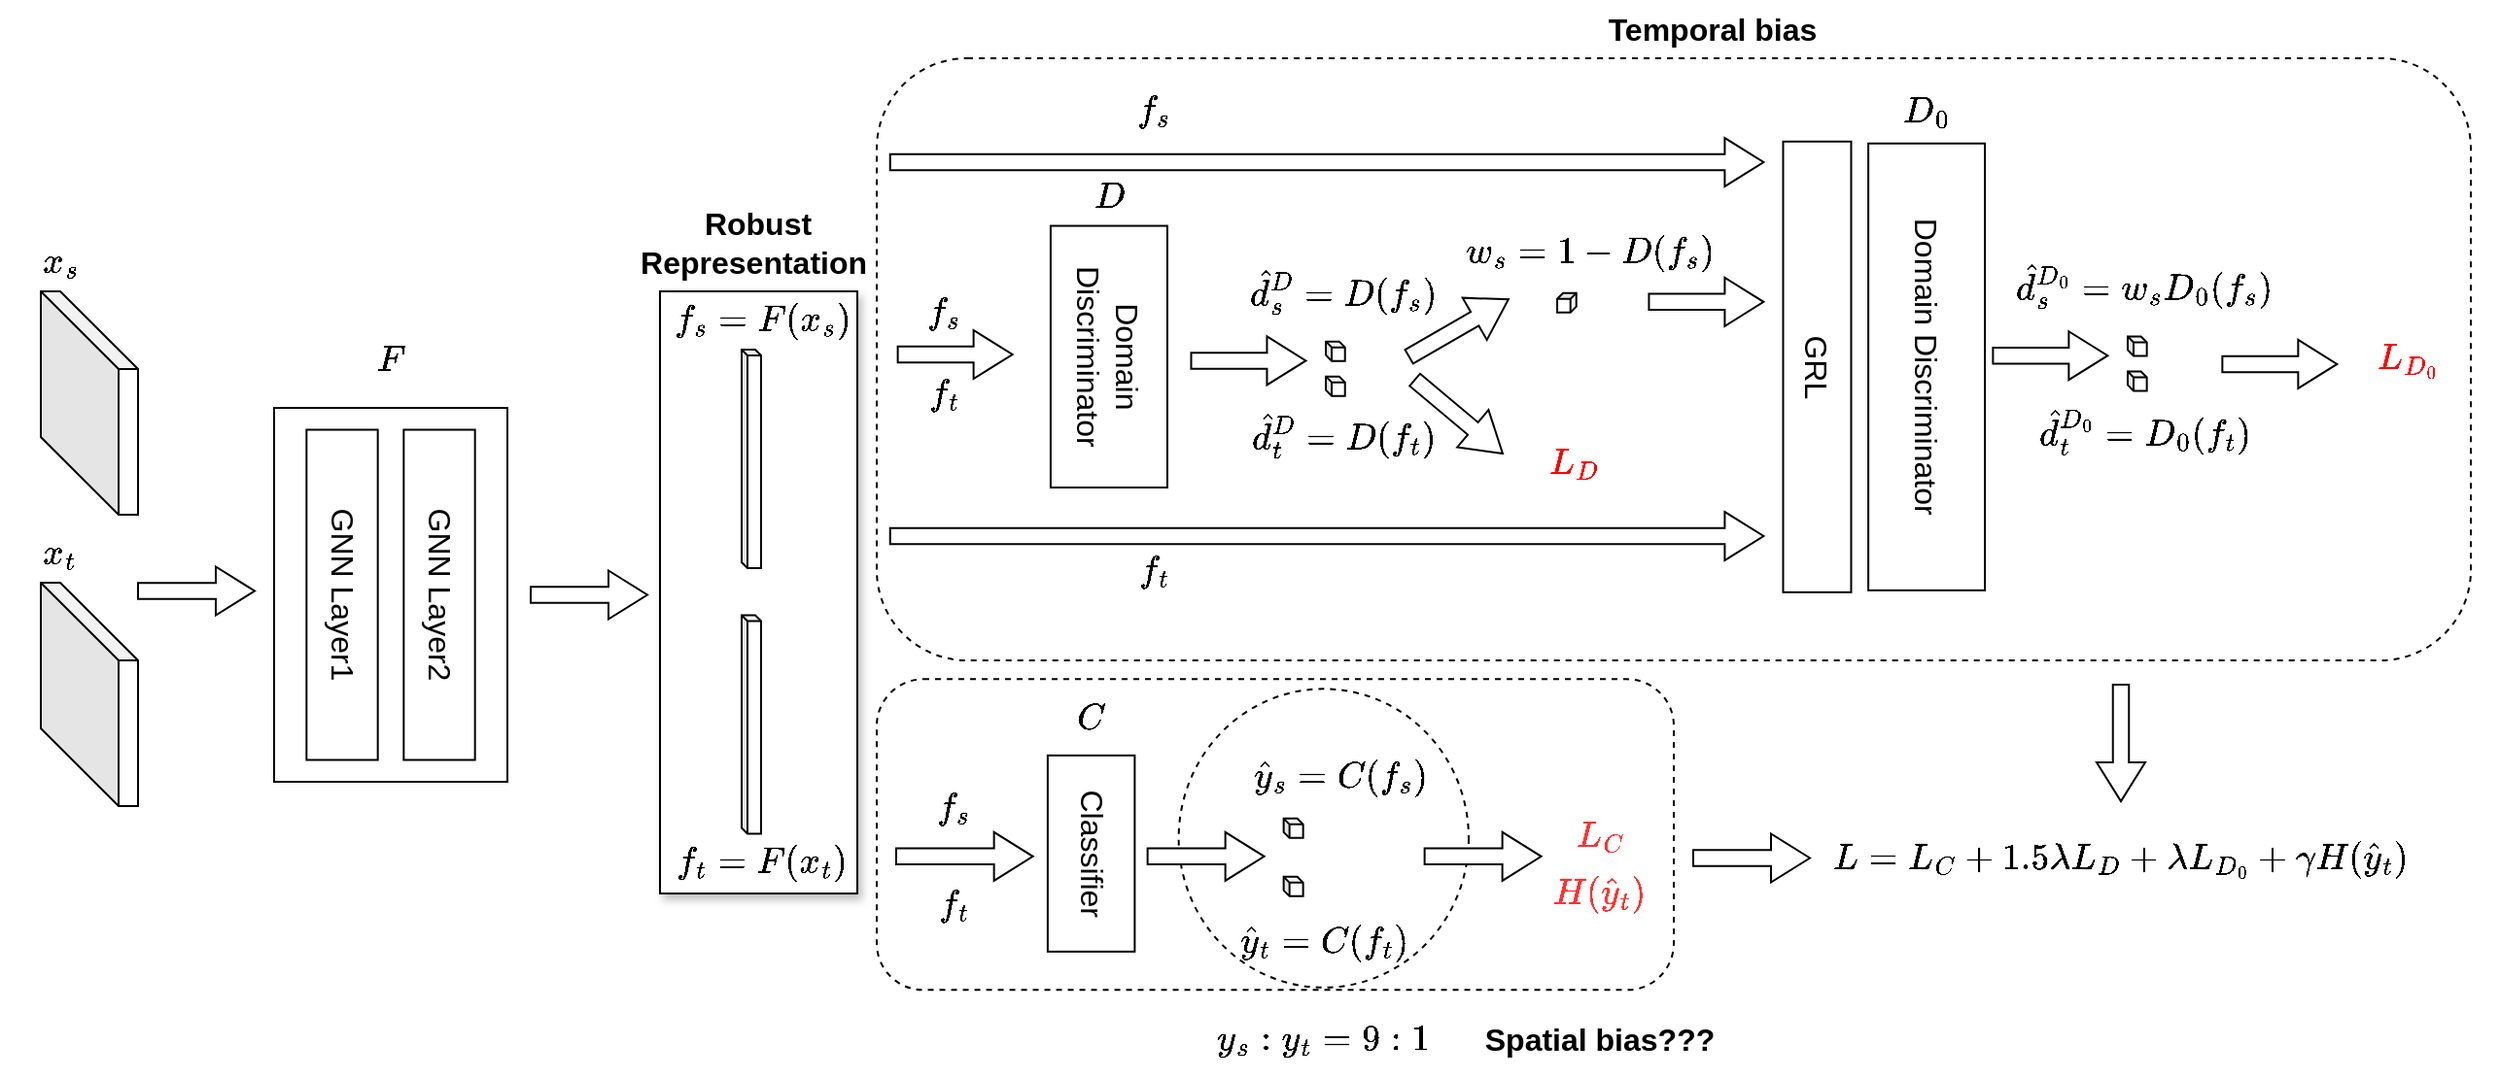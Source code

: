 <mxfile version="20.6.0" type="github">
  <diagram id="PrPMWTKknmVzqEdROyOC" name="第 1 页">
    <mxGraphModel dx="2036" dy="684" grid="1" gridSize="10" guides="1" tooltips="1" connect="1" arrows="1" fold="1" page="1" pageScale="1" pageWidth="827" pageHeight="1169" math="1" shadow="0">
      <root>
        <mxCell id="0" />
        <mxCell id="1" parent="0" />
        <mxCell id="_3P5KTRPBqjQuL4RReXr-8" value="" style="rounded=1;whiteSpace=wrap;html=1;shadow=0;dashed=1;fontColor=#FF0000;container=0;" vertex="1" parent="1">
          <mxGeometry x="360" y="519.68" width="410" height="160" as="geometry" />
        </mxCell>
        <mxCell id="_3P5KTRPBqjQuL4RReXr-16" value="" style="ellipse;whiteSpace=wrap;html=1;shadow=0;dashed=1;fontSize=16;fontColor=#000000;" vertex="1" parent="1">
          <mxGeometry x="515.32" y="524.68" width="149.18" height="153.72" as="geometry" />
        </mxCell>
        <mxCell id="gVNOACa7D2izH39yQ2hB-97" value="" style="rounded=0;whiteSpace=wrap;html=1;shadow=1;fontSize=16;" parent="1" vertex="1">
          <mxGeometry x="248.5" y="320" width="101.5" height="310" as="geometry" />
        </mxCell>
        <mxCell id="gVNOACa7D2izH39yQ2hB-18" value="" style="shape=cube;whiteSpace=wrap;html=1;boundedLbl=1;backgroundOutline=1;darkOpacity=0.05;darkOpacity2=0.1;shadow=0;fontSize=16;size=40;direction=east;" parent="1" vertex="1">
          <mxGeometry x="-70" y="320" width="50" height="115" as="geometry" />
        </mxCell>
        <mxCell id="gVNOACa7D2izH39yQ2hB-23" value="$$x_s$$" style="text;html=1;strokeColor=none;fillColor=none;align=center;verticalAlign=middle;whiteSpace=wrap;rounded=0;shadow=0;fontSize=16;" parent="1" vertex="1">
          <mxGeometry x="-90" y="290" width="60" height="30" as="geometry" />
        </mxCell>
        <mxCell id="gVNOACa7D2izH39yQ2hB-24" value="" style="shape=cube;whiteSpace=wrap;html=1;boundedLbl=1;backgroundOutline=1;darkOpacity=0.05;darkOpacity2=0.1;shadow=0;fontSize=16;size=40;direction=east;" parent="1" vertex="1">
          <mxGeometry x="-70" y="470" width="50" height="115" as="geometry" />
        </mxCell>
        <mxCell id="gVNOACa7D2izH39yQ2hB-25" value="$$x_t$$" style="text;html=1;strokeColor=none;fillColor=none;align=center;verticalAlign=middle;whiteSpace=wrap;rounded=0;shadow=0;fontSize=16;" parent="1" vertex="1">
          <mxGeometry x="-90" y="440" width="60" height="30" as="geometry" />
        </mxCell>
        <mxCell id="gVNOACa7D2izH39yQ2hB-32" value="" style="html=1;shadow=0;dashed=0;align=center;verticalAlign=middle;shape=mxgraph.arrows2.arrow;dy=0.67;dx=20;notch=0;fontSize=16;" parent="1" vertex="1">
          <mxGeometry x="-20" y="461.75" width="60" height="25" as="geometry" />
        </mxCell>
        <mxCell id="gVNOACa7D2izH39yQ2hB-50" value="" style="shape=cube;whiteSpace=wrap;html=1;boundedLbl=1;backgroundOutline=1;darkOpacity=0.05;darkOpacity2=0.1;shadow=0;fontSize=16;size=3;direction=east;" parent="1" vertex="1">
          <mxGeometry x="290.5" y="350" width="10" height="112.5" as="geometry" />
        </mxCell>
        <mxCell id="gVNOACa7D2izH39yQ2hB-51" value="" style="shape=cube;whiteSpace=wrap;html=1;boundedLbl=1;backgroundOutline=1;darkOpacity=0.05;darkOpacity2=0.1;shadow=0;fontSize=16;size=3;direction=east;" parent="1" vertex="1">
          <mxGeometry x="290.5" y="486.75" width="10" height="112.5" as="geometry" />
        </mxCell>
        <mxCell id="gVNOACa7D2izH39yQ2hB-52" value="" style="html=1;shadow=0;dashed=0;align=center;verticalAlign=middle;shape=mxgraph.arrows2.arrow;dy=0.67;dx=20;notch=0;fontSize=16;" parent="1" vertex="1">
          <mxGeometry x="182" y="463.75" width="60" height="25" as="geometry" />
        </mxCell>
        <mxCell id="gVNOACa7D2izH39yQ2hB-54" value="$$f_s = F(x_s)$$" style="text;html=1;strokeColor=none;fillColor=none;align=center;verticalAlign=middle;whiteSpace=wrap;rounded=0;shadow=0;fontSize=16;" parent="1" vertex="1">
          <mxGeometry x="220.5" y="320" width="160" height="30" as="geometry" />
        </mxCell>
        <mxCell id="gVNOACa7D2izH39yQ2hB-55" value="$$f_t = F(x_t)$$" style="text;html=1;strokeColor=none;fillColor=none;align=center;verticalAlign=middle;whiteSpace=wrap;rounded=0;shadow=0;fontSize=16;" parent="1" vertex="1">
          <mxGeometry x="220.5" y="599.25" width="160" height="30" as="geometry" />
        </mxCell>
        <mxCell id="gVNOACa7D2izH39yQ2hB-57" value="$$F$$" style="text;html=1;strokeColor=none;fillColor=none;align=center;verticalAlign=middle;whiteSpace=wrap;rounded=0;shadow=0;fontSize=16;" parent="1" vertex="1">
          <mxGeometry x="80" y="340" width="60" height="30" as="geometry" />
        </mxCell>
        <mxCell id="gVNOACa7D2izH39yQ2hB-56" value="" style="rounded=0;whiteSpace=wrap;html=1;shadow=0;fontSize=16;" parent="1" vertex="1">
          <mxGeometry x="50" y="380" width="120" height="192.5" as="geometry" />
        </mxCell>
        <mxCell id="gVNOACa7D2izH39yQ2hB-47" value="GNN Layer2" style="rounded=0;whiteSpace=wrap;html=1;shadow=0;fontSize=16;rotation=90;container=0;" parent="1" vertex="1">
          <mxGeometry x="50" y="457.917" width="170" height="36.667" as="geometry" />
        </mxCell>
        <mxCell id="gVNOACa7D2izH39yQ2hB-72" value="GNN Layer1" style="rounded=0;whiteSpace=wrap;html=1;shadow=0;fontSize=16;rotation=90;container=0;" parent="1" vertex="1">
          <mxGeometry y="457.917" width="170" height="36.667" as="geometry" />
        </mxCell>
        <mxCell id="_3P5KTRPBqjQuL4RReXr-5" value="$$L = L_C + 1.5\lambda L_D + \lambda L_{D_0} + \gamma H(\hat{y}_t)$$" style="text;html=1;strokeColor=none;fillColor=none;align=center;verticalAlign=middle;whiteSpace=wrap;rounded=0;shadow=0;fontSize=16;" vertex="1" parent="1">
          <mxGeometry x="970" y="596.75" width="60" height="30" as="geometry" />
        </mxCell>
        <mxCell id="_3P5KTRPBqjQuL4RReXr-9" value="" style="group" vertex="1" connectable="0" parent="1">
          <mxGeometry x="360" y="200" width="820" height="310" as="geometry" />
        </mxCell>
        <mxCell id="_3P5KTRPBqjQuL4RReXr-7" value="" style="rounded=1;whiteSpace=wrap;html=1;shadow=0;fontColor=#FF0000;dashed=1;" vertex="1" parent="_3P5KTRPBqjQuL4RReXr-9">
          <mxGeometry width="820" height="310" as="geometry" />
        </mxCell>
        <mxCell id="gVNOACa7D2izH39yQ2hB-62" value="" style="html=1;shadow=0;dashed=0;align=center;verticalAlign=middle;shape=mxgraph.arrows2.arrow;dy=0.67;dx=20;notch=0;fontSize=16;" parent="_3P5KTRPBqjQuL4RReXr-9" vertex="1">
          <mxGeometry x="10.815" y="140" width="58.993" height="25" as="geometry" />
        </mxCell>
        <mxCell id="gVNOACa7D2izH39yQ2hB-63" value="$$f_s$$" style="text;html=1;strokeColor=none;fillColor=none;align=center;verticalAlign=middle;whiteSpace=wrap;rounded=0;shadow=0;fontSize=16;" parent="_3P5KTRPBqjQuL4RReXr-9" vertex="1">
          <mxGeometry x="4.916" y="115.5" width="58.993" height="30" as="geometry" />
        </mxCell>
        <mxCell id="gVNOACa7D2izH39yQ2hB-64" value="$$f_t$$" style="text;html=1;strokeColor=none;fillColor=none;align=center;verticalAlign=middle;whiteSpace=wrap;rounded=0;shadow=0;fontSize=16;" parent="_3P5KTRPBqjQuL4RReXr-9" vertex="1">
          <mxGeometry x="4.916" y="158" width="58.993" height="30" as="geometry" />
        </mxCell>
        <mxCell id="gVNOACa7D2izH39yQ2hB-75" value="$$D$$" style="text;html=1;strokeColor=none;fillColor=none;align=center;verticalAlign=middle;whiteSpace=wrap;rounded=0;shadow=0;fontSize=16;" parent="_3P5KTRPBqjQuL4RReXr-9" vertex="1">
          <mxGeometry x="89.964" y="56" width="58.993" height="30" as="geometry" />
        </mxCell>
        <mxCell id="gVNOACa7D2izH39yQ2hB-76" value="Domain Discriminator" style="rounded=0;whiteSpace=wrap;html=1;shadow=0;fontSize=16;rotation=90;direction=east;" parent="_3P5KTRPBqjQuL4RReXr-9" vertex="1">
          <mxGeometry x="425.024" y="128.9" width="230.062" height="60" as="geometry" />
        </mxCell>
        <mxCell id="gVNOACa7D2izH39yQ2hB-77" value="GRL" style="rounded=0;whiteSpace=wrap;html=1;shadow=0;fontSize=16;rotation=90;direction=east;" parent="_3P5KTRPBqjQuL4RReXr-9" vertex="1">
          <mxGeometry x="367.722" y="141.4" width="232.038" height="35" as="geometry" />
        </mxCell>
        <mxCell id="gVNOACa7D2izH39yQ2hB-78" value="Domain Discriminator" style="rounded=0;whiteSpace=wrap;html=1;shadow=0;fontSize=16;rotation=90;direction=east;" parent="_3P5KTRPBqjQuL4RReXr-9" vertex="1">
          <mxGeometry x="52.11" y="123.63" width="134.7" height="60" as="geometry" />
        </mxCell>
        <mxCell id="gVNOACa7D2izH39yQ2hB-79" value="$$D_0$$" style="text;html=1;strokeColor=none;fillColor=none;align=center;verticalAlign=middle;whiteSpace=wrap;rounded=0;shadow=0;fontSize=16;" parent="_3P5KTRPBqjQuL4RReXr-9" vertex="1">
          <mxGeometry x="510.553" y="11.75" width="58.993" height="30" as="geometry" />
        </mxCell>
        <mxCell id="gVNOACa7D2izH39yQ2hB-82" value="$$w_s = 1 - D(f_s)$$" style="text;html=1;strokeColor=none;fillColor=none;align=center;verticalAlign=middle;whiteSpace=wrap;rounded=0;shadow=0;fontSize=16;" parent="_3P5KTRPBqjQuL4RReXr-9" vertex="1">
          <mxGeometry x="338.225" y="85" width="58.993" height="30" as="geometry" />
        </mxCell>
        <mxCell id="gVNOACa7D2izH39yQ2hB-83" value="" style="html=1;shadow=0;dashed=0;align=center;verticalAlign=middle;shape=mxgraph.arrows2.arrow;dy=0.67;dx=20;notch=0;fontSize=16;" parent="_3P5KTRPBqjQuL4RReXr-9" vertex="1">
          <mxGeometry x="397.218" y="112.92" width="58.993" height="25" as="geometry" />
        </mxCell>
        <mxCell id="gVNOACa7D2izH39yQ2hB-86" value="" style="html=1;shadow=0;dashed=0;align=center;verticalAlign=middle;shape=mxgraph.arrows2.arrow;dy=0.67;dx=20;notch=0;fontSize=16;" parent="_3P5KTRPBqjQuL4RReXr-9" vertex="1">
          <mxGeometry x="6.882" y="41" width="449.329" height="25" as="geometry" />
        </mxCell>
        <mxCell id="gVNOACa7D2izH39yQ2hB-87" value="" style="html=1;shadow=0;dashed=0;align=center;verticalAlign=middle;shape=mxgraph.arrows2.arrow;dy=0.67;dx=20;notch=0;fontSize=16;" parent="_3P5KTRPBqjQuL4RReXr-9" vertex="1">
          <mxGeometry x="6.882" y="233.5" width="449.329" height="25" as="geometry" />
        </mxCell>
        <mxCell id="gVNOACa7D2izH39yQ2hB-88" value="" style="html=1;shadow=0;dashed=0;align=center;verticalAlign=middle;shape=mxgraph.arrows2.arrow;dy=0.67;dx=20;notch=0;fontSize=16;" parent="_3P5KTRPBqjQuL4RReXr-9" vertex="1">
          <mxGeometry x="574.197" y="140.59" width="58.993" height="25" as="geometry" />
        </mxCell>
        <mxCell id="gVNOACa7D2izH39yQ2hB-89" value="" style="shape=cube;whiteSpace=wrap;html=1;boundedLbl=1;backgroundOutline=1;darkOpacity=0.05;darkOpacity2=0.1;shadow=0;fontSize=16;size=3;direction=east;" parent="_3P5KTRPBqjQuL4RReXr-9" vertex="1">
          <mxGeometry x="643.494" y="143.21" width="9.832" height="10" as="geometry" />
        </mxCell>
        <mxCell id="gVNOACa7D2izH39yQ2hB-90" value="$$\hat{d}^{D_0}_s = w_sD_0(f_s)$$" style="text;html=1;strokeColor=none;fillColor=none;align=center;verticalAlign=middle;whiteSpace=wrap;rounded=0;shadow=0;fontSize=16;" parent="_3P5KTRPBqjQuL4RReXr-9" vertex="1">
          <mxGeometry x="623.357" y="101.48" width="58.993" height="30" as="geometry" />
        </mxCell>
        <mxCell id="gVNOACa7D2izH39yQ2hB-91" value="" style="shape=cube;whiteSpace=wrap;html=1;boundedLbl=1;backgroundOutline=1;darkOpacity=0.05;darkOpacity2=0.1;shadow=0;fontSize=16;size=3;direction=east;" parent="_3P5KTRPBqjQuL4RReXr-9" vertex="1">
          <mxGeometry x="643.494" y="161.21" width="9.832" height="10" as="geometry" />
        </mxCell>
        <mxCell id="gVNOACa7D2izH39yQ2hB-92" value="$$\hat{d}^{D_0}_t = D_0(f_t)$$" style="text;html=1;strokeColor=none;fillColor=none;align=center;verticalAlign=middle;whiteSpace=wrap;rounded=0;shadow=0;fontSize=16;" parent="_3P5KTRPBqjQuL4RReXr-9" vertex="1">
          <mxGeometry x="623.357" y="175.79" width="58.993" height="30" as="geometry" />
        </mxCell>
        <mxCell id="gVNOACa7D2izH39yQ2hB-93" value="" style="html=1;shadow=0;dashed=0;align=center;verticalAlign=middle;shape=mxgraph.arrows2.arrow;dy=0.67;dx=20;notch=0;fontSize=16;" parent="_3P5KTRPBqjQuL4RReXr-9" vertex="1">
          <mxGeometry x="692.182" y="144.96" width="58.993" height="25" as="geometry" />
        </mxCell>
        <mxCell id="gVNOACa7D2izH39yQ2hB-94" value="&lt;font color=&quot;#ff0000&quot;&gt;$$L_{D_0}$$&lt;/font&gt;" style="text;html=1;strokeColor=none;fillColor=none;align=center;verticalAlign=middle;whiteSpace=wrap;rounded=0;shadow=0;fontSize=16;" parent="_3P5KTRPBqjQuL4RReXr-9" vertex="1">
          <mxGeometry x="757.792" y="139.96" width="58.993" height="30" as="geometry" />
        </mxCell>
        <mxCell id="gVNOACa7D2izH39yQ2hB-95" value="$$f_s$$" style="text;html=1;strokeColor=none;fillColor=none;align=center;verticalAlign=middle;whiteSpace=wrap;rounded=0;shadow=0;fontSize=16;" parent="_3P5KTRPBqjQuL4RReXr-9" vertex="1">
          <mxGeometry x="113.07" y="11.75" width="58.993" height="30" as="geometry" />
        </mxCell>
        <mxCell id="gVNOACa7D2izH39yQ2hB-96" value="$$f_t$$" style="text;html=1;strokeColor=none;fillColor=none;align=center;verticalAlign=middle;whiteSpace=wrap;rounded=0;shadow=0;fontSize=16;" parent="_3P5KTRPBqjQuL4RReXr-9" vertex="1">
          <mxGeometry x="113.07" y="249.25" width="58.993" height="30" as="geometry" />
        </mxCell>
        <mxCell id="gVNOACa7D2izH39yQ2hB-105" value="" style="html=1;shadow=0;dashed=0;align=center;verticalAlign=middle;shape=mxgraph.arrows2.arrow;dy=0.67;dx=20;notch=0;fontSize=16;" parent="_3P5KTRPBqjQuL4RReXr-9" vertex="1">
          <mxGeometry x="161.739" y="143.2" width="58.993" height="25" as="geometry" />
        </mxCell>
        <mxCell id="gVNOACa7D2izH39yQ2hB-106" value="" style="shape=cube;whiteSpace=wrap;html=1;boundedLbl=1;backgroundOutline=1;darkOpacity=0.05;darkOpacity2=0.1;shadow=0;fontSize=16;size=3;direction=east;" parent="_3P5KTRPBqjQuL4RReXr-9" vertex="1">
          <mxGeometry x="231.035" y="145.82" width="9.832" height="10" as="geometry" />
        </mxCell>
        <mxCell id="gVNOACa7D2izH39yQ2hB-107" value="$$\hat{d}^D_s = D(f_s)$$" style="text;html=1;strokeColor=none;fillColor=none;align=center;verticalAlign=middle;whiteSpace=wrap;rounded=0;shadow=0;fontSize=16;" parent="_3P5KTRPBqjQuL4RReXr-9" vertex="1">
          <mxGeometry x="210.899" y="104.09" width="58.993" height="30" as="geometry" />
        </mxCell>
        <mxCell id="gVNOACa7D2izH39yQ2hB-108" value="" style="shape=cube;whiteSpace=wrap;html=1;boundedLbl=1;backgroundOutline=1;darkOpacity=0.05;darkOpacity2=0.1;shadow=0;fontSize=16;size=3;direction=east;" parent="_3P5KTRPBqjQuL4RReXr-9" vertex="1">
          <mxGeometry x="231.035" y="163.82" width="9.832" height="10" as="geometry" />
        </mxCell>
        <mxCell id="gVNOACa7D2izH39yQ2hB-109" value="$$\hat{d}^D_t = D(f_t)$$" style="text;html=1;strokeColor=none;fillColor=none;align=center;verticalAlign=middle;whiteSpace=wrap;rounded=0;shadow=0;fontSize=16;" parent="_3P5KTRPBqjQuL4RReXr-9" vertex="1">
          <mxGeometry x="210.899" y="178.4" width="58.993" height="30" as="geometry" />
        </mxCell>
        <mxCell id="gVNOACa7D2izH39yQ2hB-110" value="" style="html=1;shadow=0;dashed=0;align=center;verticalAlign=middle;shape=mxgraph.arrows2.arrow;dy=0.67;dx=20;notch=0;fontSize=16;rotation=-30;" parent="_3P5KTRPBqjQuL4RReXr-9" vertex="1">
          <mxGeometry x="269.892" y="126.4" width="58.993" height="25" as="geometry" />
        </mxCell>
        <mxCell id="gVNOACa7D2izH39yQ2hB-111" value="&lt;font color=&quot;#ff0000&quot;&gt;$$L_{D}$$&lt;/font&gt;" style="text;html=1;strokeColor=none;fillColor=none;align=center;verticalAlign=middle;whiteSpace=wrap;rounded=0;shadow=0;fontSize=16;" parent="_3P5KTRPBqjQuL4RReXr-9" vertex="1">
          <mxGeometry x="328.885" y="192.5" width="58.993" height="30" as="geometry" />
        </mxCell>
        <mxCell id="gVNOACa7D2izH39yQ2hB-112" value="" style="shape=cube;whiteSpace=wrap;html=1;boundedLbl=1;backgroundOutline=1;darkOpacity=0.05;darkOpacity2=0.1;shadow=0;fontSize=16;size=3;direction=south;" parent="_3P5KTRPBqjQuL4RReXr-9" vertex="1">
          <mxGeometry x="350.024" y="120.84" width="9.832" height="10" as="geometry" />
        </mxCell>
        <mxCell id="gVNOACa7D2izH39yQ2hB-113" value="" style="html=1;shadow=0;dashed=0;align=center;verticalAlign=middle;shape=mxgraph.arrows2.arrow;dy=0.67;dx=20;notch=0;fontSize=16;rotation=40;" parent="_3P5KTRPBqjQuL4RReXr-9" vertex="1">
          <mxGeometry x="269.892" y="172.03" width="58.993" height="25" as="geometry" />
        </mxCell>
        <mxCell id="_3P5KTRPBqjQuL4RReXr-11" value="" style="html=1;shadow=0;dashed=0;align=center;verticalAlign=middle;shape=mxgraph.arrows2.arrow;dy=0.67;dx=20;notch=0;fontSize=16;" vertex="1" parent="1">
          <mxGeometry x="780" y="599.25" width="60" height="25" as="geometry" />
        </mxCell>
        <mxCell id="_3P5KTRPBqjQuL4RReXr-12" value="" style="html=1;shadow=0;dashed=0;align=center;verticalAlign=middle;shape=mxgraph.arrows2.arrow;dy=0.67;dx=20;notch=0;fontSize=16;rotation=90;" vertex="1" parent="1">
          <mxGeometry x="970" y="540" width="60" height="25" as="geometry" />
        </mxCell>
        <mxCell id="_3P5KTRPBqjQuL4RReXr-13" value="&lt;font style=&quot;font-size: 16px;&quot; color=&quot;#000000&quot;&gt;&lt;b&gt;Temporal bias&lt;/b&gt;&lt;/font&gt;" style="text;html=1;strokeColor=none;fillColor=none;align=center;verticalAlign=middle;whiteSpace=wrap;rounded=0;shadow=0;dashed=1;fontColor=#FF0000;" vertex="1" parent="1">
          <mxGeometry x="700" y="170" width="180" height="30" as="geometry" />
        </mxCell>
        <mxCell id="_3P5KTRPBqjQuL4RReXr-14" value="&lt;b&gt;Spatial bias???&lt;/b&gt;" style="text;html=1;strokeColor=none;fillColor=none;align=center;verticalAlign=middle;whiteSpace=wrap;rounded=0;shadow=0;dashed=1;fontSize=16;fontColor=#000000;" vertex="1" parent="1">
          <mxGeometry x="631.82" y="690" width="200" height="30" as="geometry" />
        </mxCell>
        <mxCell id="_3P5KTRPBqjQuL4RReXr-15" value="$$y_s:y_t = 9:1$$" style="text;html=1;strokeColor=none;fillColor=none;align=center;verticalAlign=middle;whiteSpace=wrap;rounded=0;shadow=0;dashed=1;fontSize=16;fontColor=#000000;" vertex="1" parent="1">
          <mxGeometry x="559.91" y="690" width="60" height="30" as="geometry" />
        </mxCell>
        <mxCell id="gVNOACa7D2izH39yQ2hB-59" value="Classifier" style="rounded=0;whiteSpace=wrap;html=1;shadow=0;fontSize=16;rotation=90;direction=east;" parent="1" vertex="1">
          <mxGeometry x="419.82" y="587.06" width="101" height="44.75" as="geometry" />
        </mxCell>
        <mxCell id="gVNOACa7D2izH39yQ2hB-65" value="" style="html=1;shadow=0;dashed=0;align=center;verticalAlign=middle;shape=mxgraph.arrows2.arrow;dy=0.67;dx=20;notch=0;fontSize=16;" parent="1" vertex="1">
          <mxGeometry x="499.32" y="598.43" width="60" height="25" as="geometry" />
        </mxCell>
        <mxCell id="gVNOACa7D2izH39yQ2hB-66" value="" style="shape=cube;whiteSpace=wrap;html=1;boundedLbl=1;backgroundOutline=1;darkOpacity=0.05;darkOpacity2=0.1;shadow=0;fontSize=16;size=3;direction=east;" parent="1" vertex="1">
          <mxGeometry x="569.32" y="591.43" width="10" height="10" as="geometry" />
        </mxCell>
        <mxCell id="gVNOACa7D2izH39yQ2hB-69" value="" style="shape=cube;whiteSpace=wrap;html=1;boundedLbl=1;backgroundOutline=1;darkOpacity=0.05;darkOpacity2=0.1;shadow=0;fontSize=16;size=3;direction=east;" parent="1" vertex="1">
          <mxGeometry x="569.32" y="621.43" width="10" height="10" as="geometry" />
        </mxCell>
        <mxCell id="gVNOACa7D2izH39yQ2hB-70" value="$$\hat{y}_s = C(f_s)$$" style="text;html=1;strokeColor=none;fillColor=none;align=center;verticalAlign=middle;whiteSpace=wrap;rounded=0;shadow=0;fontSize=16;" parent="1" vertex="1">
          <mxGeometry x="569.32" y="554.68" width="60" height="30" as="geometry" />
        </mxCell>
        <mxCell id="gVNOACa7D2izH39yQ2hB-71" value="$$C$$" style="text;html=1;strokeColor=none;fillColor=none;align=center;verticalAlign=middle;whiteSpace=wrap;rounded=0;shadow=0;fontSize=16;" parent="1" vertex="1">
          <mxGeometry x="440.32" y="524.68" width="60" height="30" as="geometry" />
        </mxCell>
        <mxCell id="gVNOACa7D2izH39yQ2hB-73" value="$$\hat{y}_t = C(f_t)$$" style="text;html=1;strokeColor=none;fillColor=none;align=center;verticalAlign=middle;whiteSpace=wrap;rounded=0;shadow=0;fontSize=16;" parent="1" vertex="1">
          <mxGeometry x="559.91" y="640" width="60" height="30" as="geometry" />
        </mxCell>
        <mxCell id="gVNOACa7D2izH39yQ2hB-101" value="" style="html=1;shadow=0;dashed=0;align=center;verticalAlign=middle;shape=mxgraph.arrows2.arrow;dy=0.67;dx=20;notch=0;fontSize=16;rotation=0;" parent="1" vertex="1">
          <mxGeometry x="370" y="598.43" width="70.32" height="25" as="geometry" />
        </mxCell>
        <mxCell id="gVNOACa7D2izH39yQ2hB-102" value="" style="html=1;shadow=0;dashed=0;align=center;verticalAlign=middle;shape=mxgraph.arrows2.arrow;dy=0.67;dx=20;notch=0;fontSize=16;" parent="1" vertex="1">
          <mxGeometry x="641.82" y="598.43" width="60" height="25" as="geometry" />
        </mxCell>
        <mxCell id="gVNOACa7D2izH39yQ2hB-115" value="$$f_s$$" style="text;html=1;strokeColor=none;fillColor=none;align=center;verticalAlign=middle;whiteSpace=wrap;rounded=0;shadow=0;fontSize=16;" parent="1" vertex="1">
          <mxGeometry x="370" y="571.43" width="60" height="30" as="geometry" />
        </mxCell>
        <mxCell id="gVNOACa7D2izH39yQ2hB-116" value="$$f_t$$" style="text;html=1;strokeColor=none;fillColor=none;align=center;verticalAlign=middle;whiteSpace=wrap;rounded=0;shadow=0;fontSize=16;" parent="1" vertex="1">
          <mxGeometry x="370" y="621.43" width="60" height="30" as="geometry" />
        </mxCell>
        <mxCell id="gVNOACa7D2izH39yQ2hB-117" value="&lt;b&gt;&lt;font color=&quot;#ff3333&quot;&gt;$$L_{C}$$&lt;/font&gt;&lt;/b&gt;" style="text;html=1;strokeColor=none;fillColor=none;align=center;verticalAlign=middle;whiteSpace=wrap;rounded=0;shadow=0;fontSize=16;" parent="1" vertex="1">
          <mxGeometry x="701.82" y="584.68" width="60" height="30" as="geometry" />
        </mxCell>
        <mxCell id="a80bJpDfoxFGp4D8oM5q-1" value="&lt;font color=&quot;#ff3333&quot;&gt;$$H(\hat{y}_t)$$&lt;/font&gt;" style="text;html=1;strokeColor=none;fillColor=none;align=center;verticalAlign=middle;whiteSpace=wrap;rounded=0;shadow=0;fontSize=16;" parent="1" vertex="1">
          <mxGeometry x="701.82" y="615.06" width="60" height="30" as="geometry" />
        </mxCell>
        <mxCell id="_3P5KTRPBqjQuL4RReXr-17" value="&lt;b&gt;Robust Representation&amp;nbsp;&lt;/b&gt;" style="text;html=1;strokeColor=none;fillColor=none;align=center;verticalAlign=middle;whiteSpace=wrap;rounded=0;shadow=0;dashed=1;fontSize=16;fontColor=#000000;" vertex="1" parent="1">
          <mxGeometry x="269.25" y="280" width="60" height="30" as="geometry" />
        </mxCell>
      </root>
    </mxGraphModel>
  </diagram>
</mxfile>
